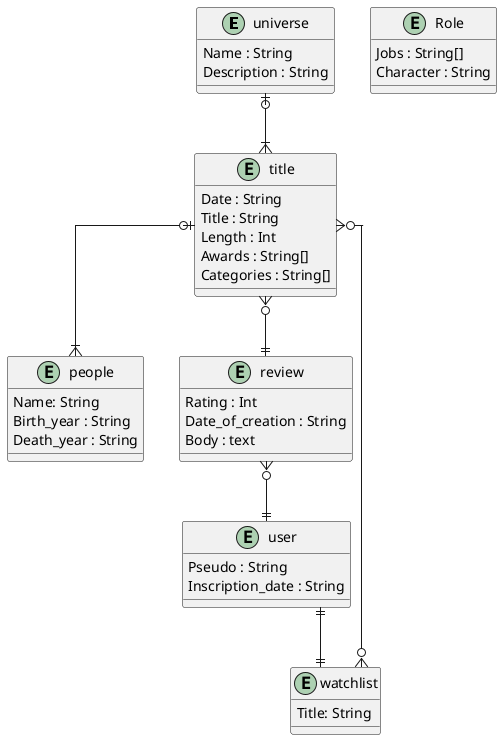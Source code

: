 @startuml
' hide the spot
' hide circle

' avoid problems with angled crows feet
skinparam linetype ortho

entity "universe" as e1 {
	Name : String    
    	Description : String
}

entity "title" as e2 {
	Date : String
	Title : String
	Length : Int
	Awards : String[]
	Categories : String[]
}

entity "people" as e3 {
	Name: String
	Birth_year : String
	Death_year : String
}

entity "watchlist" as e4 {
	Title: String
}

entity "user" as e5 {
	Pseudo : String
	Inscription_date : String
}

entity "review" as e6 {
	Rating : Int
	Date_of_creation : String
	Body : text
}

entity "Role" as e7 {
    Jobs : String[]
    Character : String
}

e1 |o--|{ e2 
e2 |o--|{ e3 
e2 }o--|| e6 
e6 }o--|| e5 
e5 ||--|| e4
e4 }o--o{ e2

@enduml

